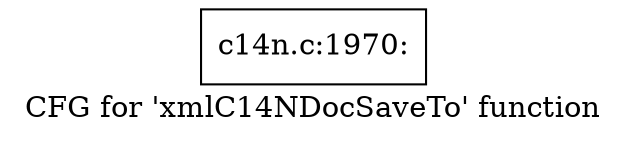 digraph "CFG for 'xmlC14NDocSaveTo' function" {
	label="CFG for 'xmlC14NDocSaveTo' function";

	Node0x4a7e0a0 [shape=record,label="{c14n.c:1970:}"];
}
